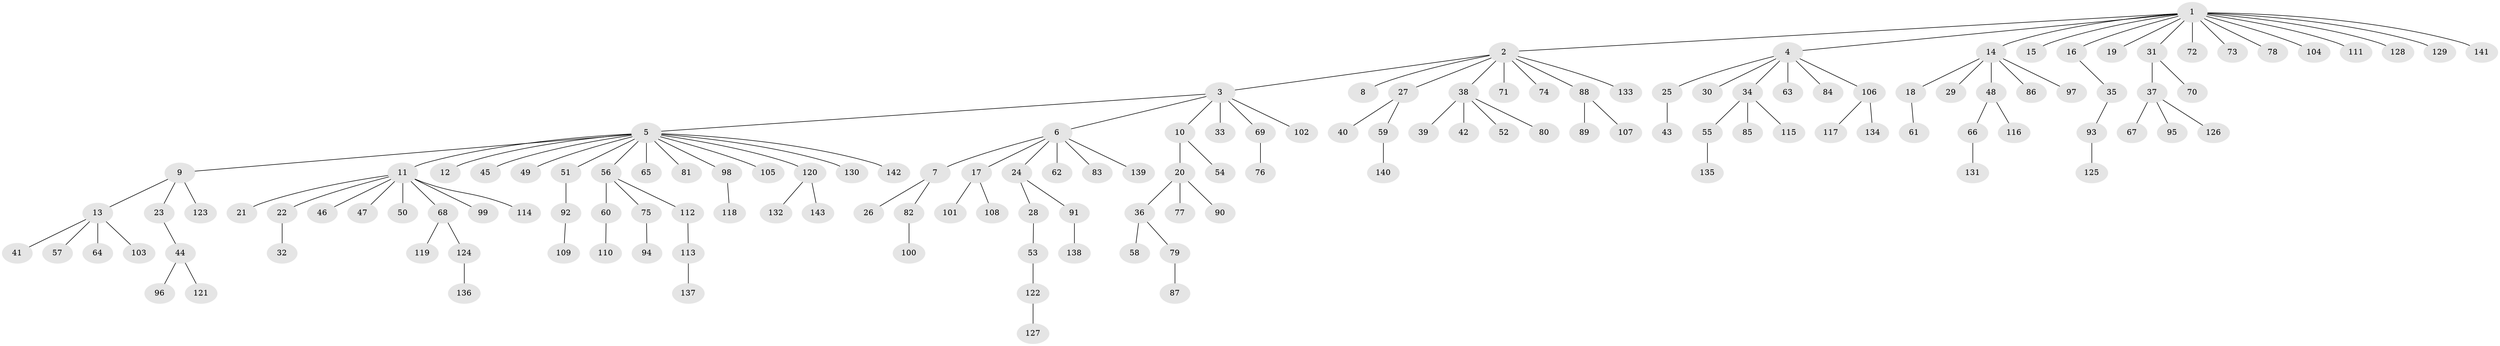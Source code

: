 // Generated by graph-tools (version 1.1) at 2025/14/03/09/25 04:14:43]
// undirected, 143 vertices, 142 edges
graph export_dot {
graph [start="1"]
  node [color=gray90,style=filled];
  1;
  2;
  3;
  4;
  5;
  6;
  7;
  8;
  9;
  10;
  11;
  12;
  13;
  14;
  15;
  16;
  17;
  18;
  19;
  20;
  21;
  22;
  23;
  24;
  25;
  26;
  27;
  28;
  29;
  30;
  31;
  32;
  33;
  34;
  35;
  36;
  37;
  38;
  39;
  40;
  41;
  42;
  43;
  44;
  45;
  46;
  47;
  48;
  49;
  50;
  51;
  52;
  53;
  54;
  55;
  56;
  57;
  58;
  59;
  60;
  61;
  62;
  63;
  64;
  65;
  66;
  67;
  68;
  69;
  70;
  71;
  72;
  73;
  74;
  75;
  76;
  77;
  78;
  79;
  80;
  81;
  82;
  83;
  84;
  85;
  86;
  87;
  88;
  89;
  90;
  91;
  92;
  93;
  94;
  95;
  96;
  97;
  98;
  99;
  100;
  101;
  102;
  103;
  104;
  105;
  106;
  107;
  108;
  109;
  110;
  111;
  112;
  113;
  114;
  115;
  116;
  117;
  118;
  119;
  120;
  121;
  122;
  123;
  124;
  125;
  126;
  127;
  128;
  129;
  130;
  131;
  132;
  133;
  134;
  135;
  136;
  137;
  138;
  139;
  140;
  141;
  142;
  143;
  1 -- 2;
  1 -- 4;
  1 -- 14;
  1 -- 15;
  1 -- 16;
  1 -- 19;
  1 -- 31;
  1 -- 72;
  1 -- 73;
  1 -- 78;
  1 -- 104;
  1 -- 111;
  1 -- 128;
  1 -- 129;
  1 -- 141;
  2 -- 3;
  2 -- 8;
  2 -- 27;
  2 -- 38;
  2 -- 71;
  2 -- 74;
  2 -- 88;
  2 -- 133;
  3 -- 5;
  3 -- 6;
  3 -- 10;
  3 -- 33;
  3 -- 69;
  3 -- 102;
  4 -- 25;
  4 -- 30;
  4 -- 34;
  4 -- 63;
  4 -- 84;
  4 -- 106;
  5 -- 9;
  5 -- 11;
  5 -- 12;
  5 -- 45;
  5 -- 49;
  5 -- 51;
  5 -- 56;
  5 -- 65;
  5 -- 81;
  5 -- 98;
  5 -- 105;
  5 -- 120;
  5 -- 130;
  5 -- 142;
  6 -- 7;
  6 -- 17;
  6 -- 24;
  6 -- 62;
  6 -- 83;
  6 -- 139;
  7 -- 26;
  7 -- 82;
  9 -- 13;
  9 -- 23;
  9 -- 123;
  10 -- 20;
  10 -- 54;
  11 -- 21;
  11 -- 22;
  11 -- 46;
  11 -- 47;
  11 -- 50;
  11 -- 68;
  11 -- 99;
  11 -- 114;
  13 -- 41;
  13 -- 57;
  13 -- 64;
  13 -- 103;
  14 -- 18;
  14 -- 29;
  14 -- 48;
  14 -- 86;
  14 -- 97;
  16 -- 35;
  17 -- 101;
  17 -- 108;
  18 -- 61;
  20 -- 36;
  20 -- 77;
  20 -- 90;
  22 -- 32;
  23 -- 44;
  24 -- 28;
  24 -- 91;
  25 -- 43;
  27 -- 40;
  27 -- 59;
  28 -- 53;
  31 -- 37;
  31 -- 70;
  34 -- 55;
  34 -- 85;
  34 -- 115;
  35 -- 93;
  36 -- 58;
  36 -- 79;
  37 -- 67;
  37 -- 95;
  37 -- 126;
  38 -- 39;
  38 -- 42;
  38 -- 52;
  38 -- 80;
  44 -- 96;
  44 -- 121;
  48 -- 66;
  48 -- 116;
  51 -- 92;
  53 -- 122;
  55 -- 135;
  56 -- 60;
  56 -- 75;
  56 -- 112;
  59 -- 140;
  60 -- 110;
  66 -- 131;
  68 -- 119;
  68 -- 124;
  69 -- 76;
  75 -- 94;
  79 -- 87;
  82 -- 100;
  88 -- 89;
  88 -- 107;
  91 -- 138;
  92 -- 109;
  93 -- 125;
  98 -- 118;
  106 -- 117;
  106 -- 134;
  112 -- 113;
  113 -- 137;
  120 -- 132;
  120 -- 143;
  122 -- 127;
  124 -- 136;
}
